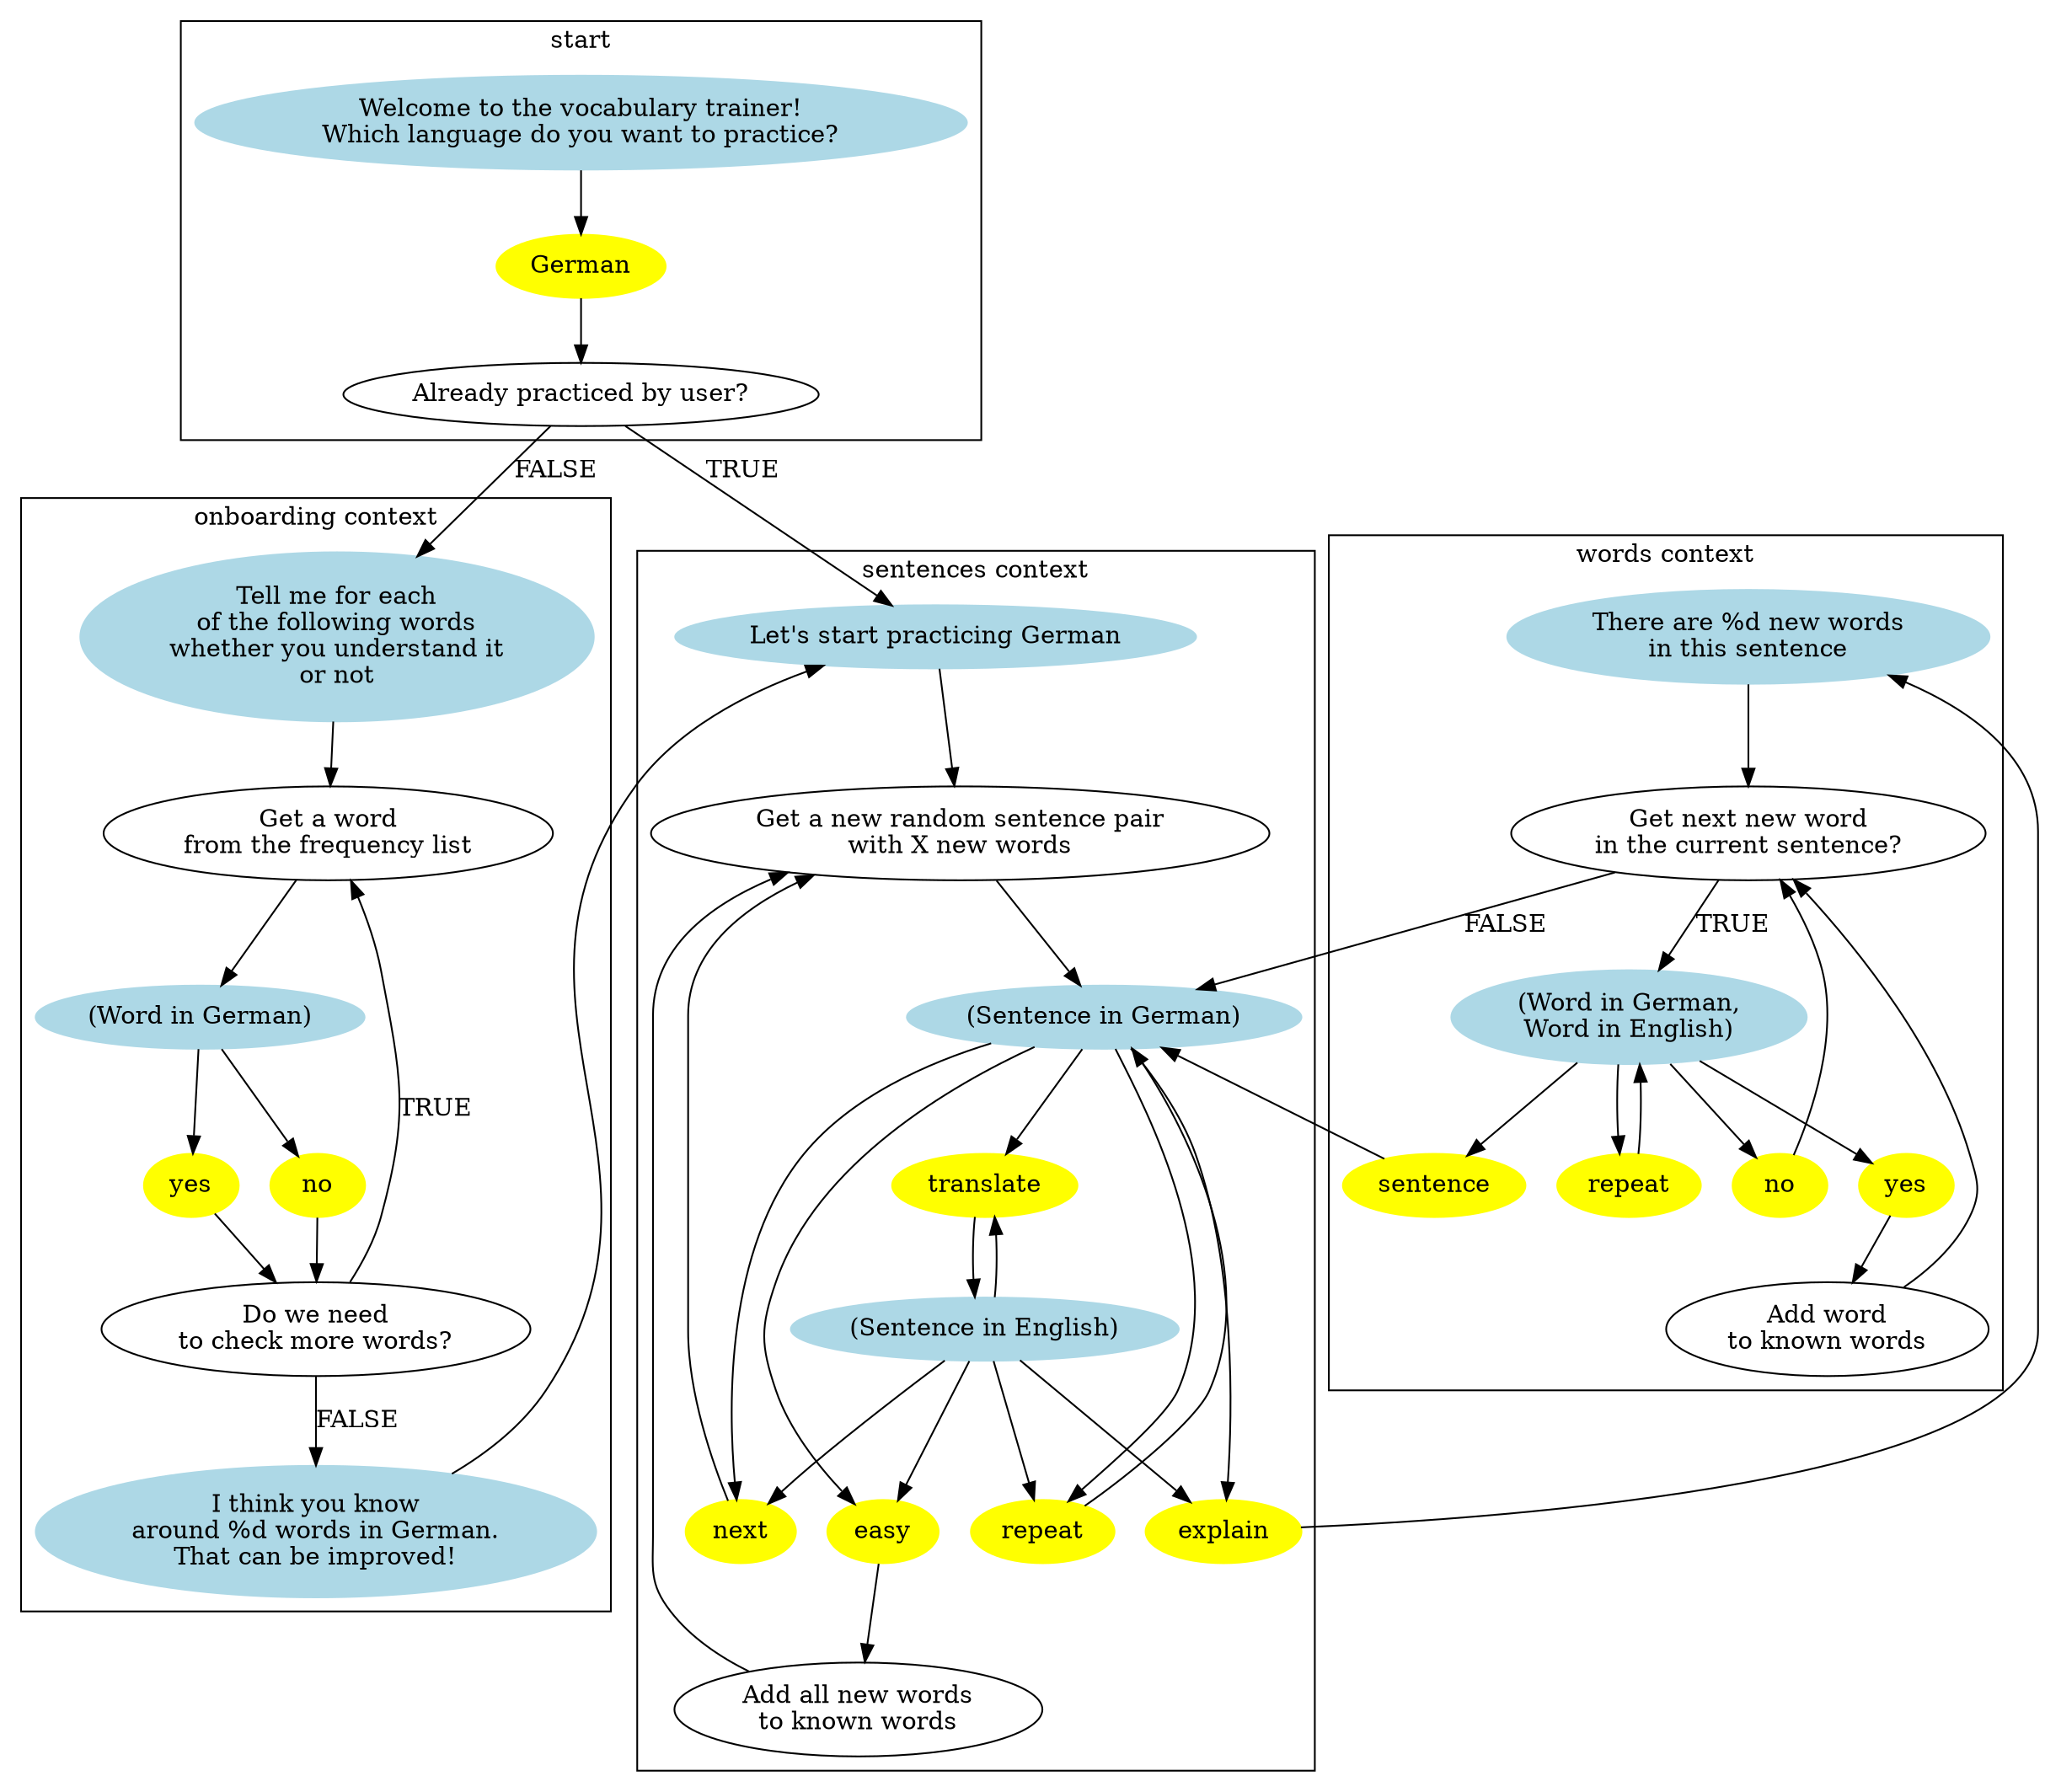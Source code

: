 digraph G {


    subgraph cluster_start {
    label="start";
        alexa_welcome [label="Welcome to the vocabulary trainer!\nWhich language do you want to practice?", color=lightblue, style="filled", start=true];
        user_choose_lang [label="German", color=yellow, style=filled];
        sys_choose_lang [label="Already practiced by user?"];
        alexa_welcome -> user_choose_lang -> sys_choose_lang;
    };



    subgraph cluster_onboarding {
        label="onboarding context";
        sys_freq_word [label="Get a word\nfrom the frequency list"];
        sys_know_word [label="Do we need\nto check more words?"];
        alexa_freq_intro [label="Tell me for each\nof the following words\nwhether you understand it\nor not", color=lightblue, style=filled];
        alexa_freq_word [label="(Word in German)", color=lightblue, style=filled];
        alexa_finish_onboarding [label="I think you know\naround %d words in German.\nThat can be improved!", color=lightblue, style=filled];
        user_freq_yes [label="yes", color=yellow, style=filled];
        user_freq_no [label="no", color=yellow, style=filled];

        sys_choose_lang -> alexa_freq_intro [label="FALSE"];

        alexa_freq_intro -> sys_freq_word -> alexa_freq_word;
        alexa_freq_word -> {user_freq_yes, user_freq_no} -> sys_know_word;
        sys_know_word -> sys_freq_word [label="TRUE"];
        sys_know_word -> alexa_finish_onboarding [label="FALSE"];

    };
    subgraph cluster_sentence {
        label="sentences context";
        sys_choose_lang -> alexa_start_sentences [label="TRUE"];
        sys_new_sentence [label="Get a new random sentence pair\nwith X new words"];
        alexa_start_sentences [label="Let's start practicing German", color=lightblue, style=filled];
        alexa_sentence_dst [label="(Sentence in German)", color=lightblue, style=filled];
        alexa_sentence_src [label="(Sentence in English)", color=lightblue, style=filled];
        user_next [label="next", color=yellow, style=filled];
        user_translate [label="translate", color=yellow, style=filled];
        user_repeat_sentence [label="repeat", color=yellow, style=filled];
        user_explain [label="explain", color=yellow, style=filled];
        user_easy [label="easy", color=yellow, style=filled];

        sys_easy [label="Add all new words\nto known words"];


        alexa_finish_onboarding -> alexa_start_sentences [weight=0];
        alexa_start_sentences -> sys_new_sentence -> alexa_sentence_dst;
        {alexa_sentence_dst, alexa_sentence_src} -> user_translate -> alexa_sentence_src;
        {alexa_sentence_dst, alexa_sentence_src} -> user_repeat_sentence -> alexa_sentence_dst;
        {alexa_sentence_dst, alexa_sentence_src} -> user_next -> sys_new_sentence;
        {alexa_sentence_dst, alexa_sentence_src} -> user_easy -> sys_easy -> sys_new_sentence;
        {alexa_sentence_dst, alexa_sentence_src} -> user_explain;
    };
    subgraph cluster_words {
        label="words context";
        alexa_words_intro [label="There are %d new words\nin this sentence", color=lightblue, style=filled];
        sys_new_word [label="Get next new word\nin the current sentence?"];
        sys_add_word [label="Add word\nto known words"];
        alexa_new_word [label="(Word in German,\nWord in English)", color=lightblue, style=filled];
        user_explain -> alexa_words_intro -> sys_new_word;
        sys_new_word -> alexa_sentence_dst [label="FALSE"];
        sys_new_word -> alexa_new_word [label="TRUE"];

        user_yes [label="yes", color=yellow, style=filled];
        user_no [label="no", color=yellow, style=filled];
        user_sentence [label="sentence", color=yellow, style=filled];
        user_repeat_word [label="repeat", color=yellow, style=filled];

        alexa_new_word -> user_repeat_word -> alexa_new_word;
        alexa_new_word -> user_sentence -> alexa_sentence_dst;
        alexa_new_word -> user_yes -> sys_add_word -> sys_new_word;
        alexa_new_word -> user_no -> sys_new_word;

    };
}
